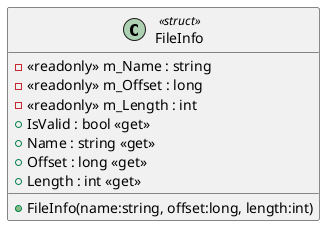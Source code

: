@startuml
class FileInfo <<struct>> {
    - <<readonly>> m_Name : string
    - <<readonly>> m_Offset : long
    - <<readonly>> m_Length : int
    + FileInfo(name:string, offset:long, length:int)
    + IsValid : bool <<get>>
    + Name : string <<get>>
    + Offset : long <<get>>
    + Length : int <<get>>
}
@enduml
